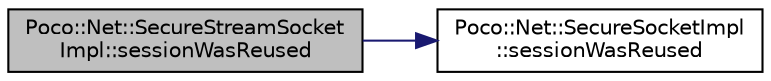 digraph "Poco::Net::SecureStreamSocketImpl::sessionWasReused"
{
 // LATEX_PDF_SIZE
  edge [fontname="Helvetica",fontsize="10",labelfontname="Helvetica",labelfontsize="10"];
  node [fontname="Helvetica",fontsize="10",shape=record];
  rankdir="LR";
  Node1 [label="Poco::Net::SecureStreamSocket\lImpl::sessionWasReused",height=0.2,width=0.4,color="black", fillcolor="grey75", style="filled", fontcolor="black",tooltip=" "];
  Node1 -> Node2 [color="midnightblue",fontsize="10",style="solid",fontname="Helvetica"];
  Node2 [label="Poco::Net::SecureSocketImpl\l::sessionWasReused",height=0.2,width=0.4,color="black", fillcolor="white", style="filled",URL="$classPoco_1_1Net_1_1SecureSocketImpl.html#a1928f0d513b3b349b71f1804c04e6f45",tooltip=" "];
}
